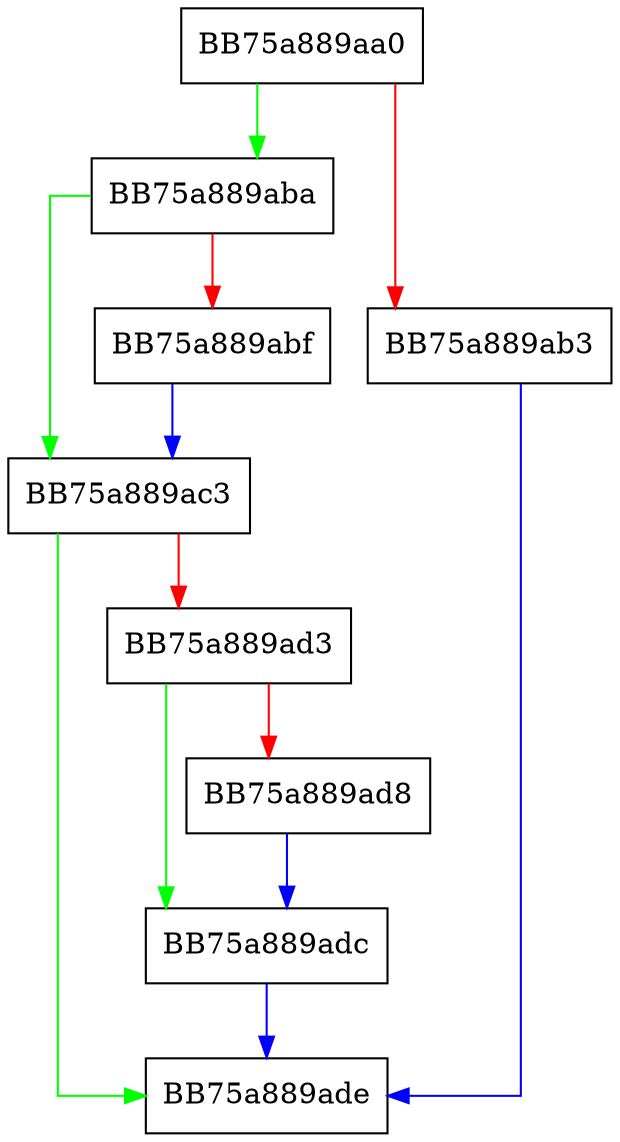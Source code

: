 digraph withBOMGetSize {
  node [shape="box"];
  graph [splines=ortho];
  BB75a889aa0 -> BB75a889aba [color="green"];
  BB75a889aa0 -> BB75a889ab3 [color="red"];
  BB75a889ab3 -> BB75a889ade [color="blue"];
  BB75a889aba -> BB75a889ac3 [color="green"];
  BB75a889aba -> BB75a889abf [color="red"];
  BB75a889abf -> BB75a889ac3 [color="blue"];
  BB75a889ac3 -> BB75a889ade [color="green"];
  BB75a889ac3 -> BB75a889ad3 [color="red"];
  BB75a889ad3 -> BB75a889adc [color="green"];
  BB75a889ad3 -> BB75a889ad8 [color="red"];
  BB75a889ad8 -> BB75a889adc [color="blue"];
  BB75a889adc -> BB75a889ade [color="blue"];
}